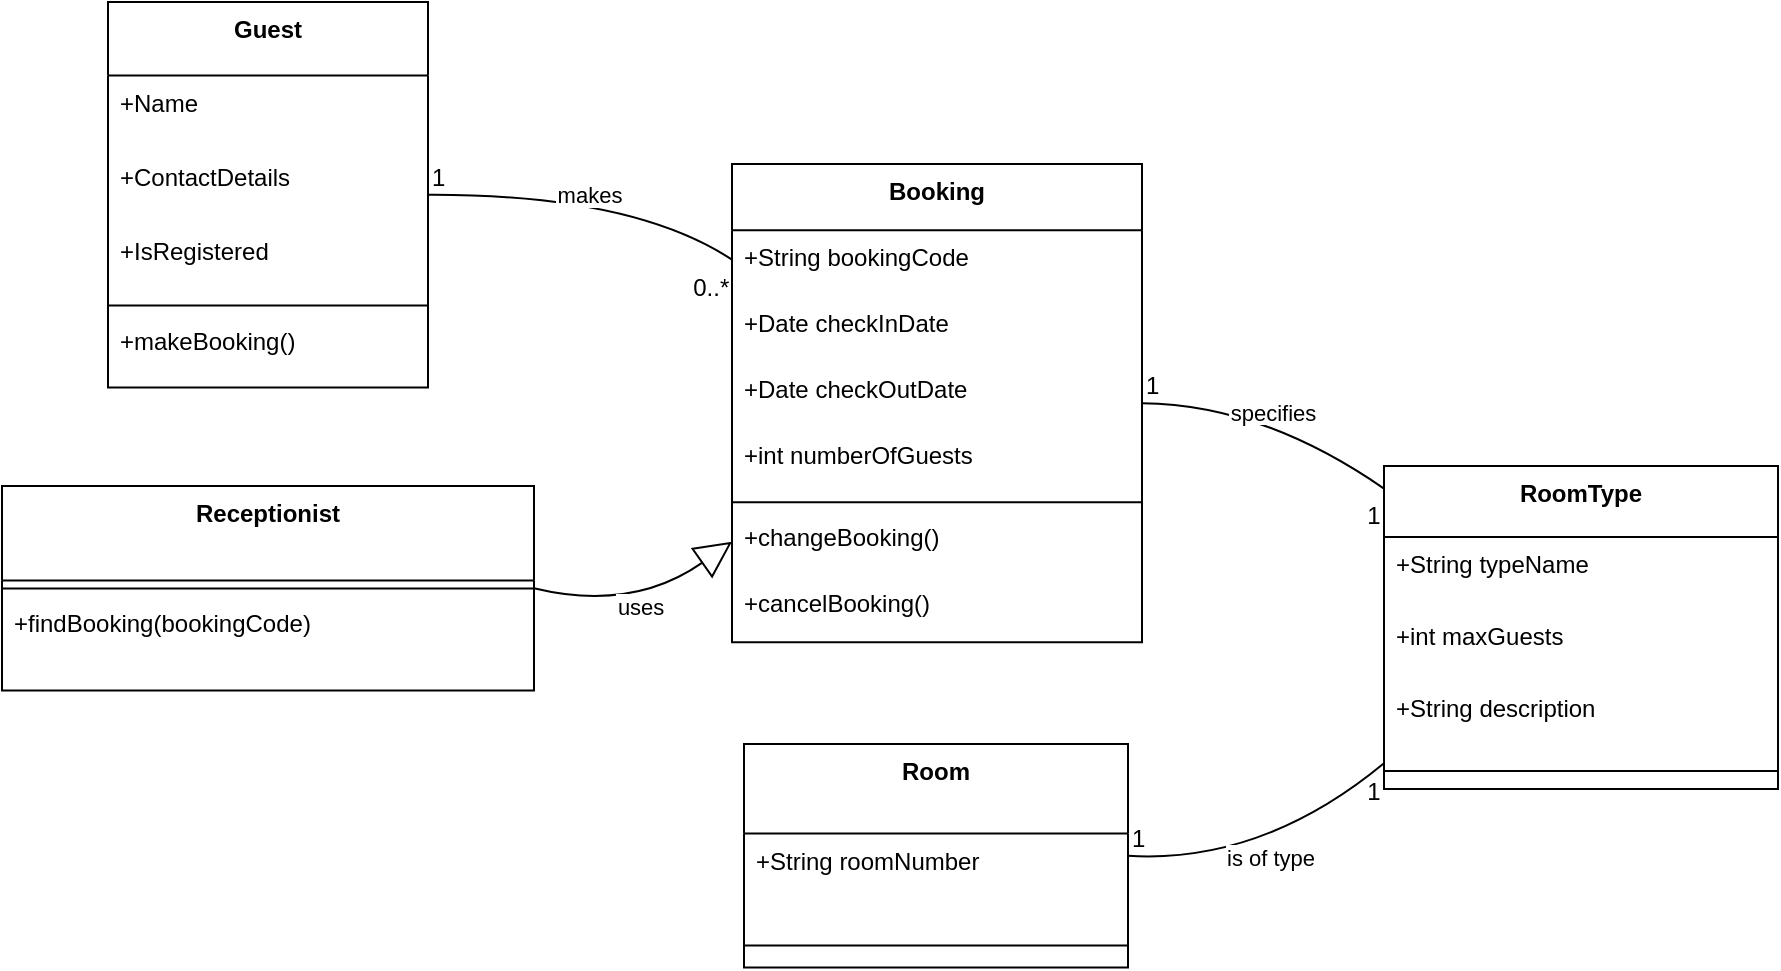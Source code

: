 <mxfile version="27.1.6">
  <diagram name="Sayfa -1" id="bWKx7CIMcWORp9F2Ryty">
    <mxGraphModel dx="1281" dy="596" grid="1" gridSize="10" guides="1" tooltips="1" connect="1" arrows="1" fold="1" page="1" pageScale="1" pageWidth="827" pageHeight="1169" math="0" shadow="0">
      <root>
        <mxCell id="0" />
        <mxCell id="1" parent="0" />
        <mxCell id="vk-0SVEYOAHC3kKjKISw-1" value="Guest" style="swimlane;fontStyle=1;align=center;verticalAlign=top;childLayout=stackLayout;horizontal=1;startSize=36.8;horizontalStack=0;resizeParent=1;resizeParentMax=0;resizeLast=0;collapsible=0;marginBottom=0;" vertex="1" parent="1">
          <mxGeometry x="73" y="20" width="160" height="192.8" as="geometry" />
        </mxCell>
        <mxCell id="vk-0SVEYOAHC3kKjKISw-2" value="+Name" style="text;strokeColor=none;fillColor=none;align=left;verticalAlign=top;spacingLeft=4;spacingRight=4;overflow=hidden;rotatable=0;points=[[0,0.5],[1,0.5]];portConstraint=eastwest;" vertex="1" parent="vk-0SVEYOAHC3kKjKISw-1">
          <mxGeometry y="36.8" width="160" height="37" as="geometry" />
        </mxCell>
        <mxCell id="vk-0SVEYOAHC3kKjKISw-3" value="+ContactDetails" style="text;strokeColor=none;fillColor=none;align=left;verticalAlign=top;spacingLeft=4;spacingRight=4;overflow=hidden;rotatable=0;points=[[0,0.5],[1,0.5]];portConstraint=eastwest;" vertex="1" parent="vk-0SVEYOAHC3kKjKISw-1">
          <mxGeometry y="73.8" width="160" height="37" as="geometry" />
        </mxCell>
        <mxCell id="vk-0SVEYOAHC3kKjKISw-4" value="+IsRegistered" style="text;strokeColor=none;fillColor=none;align=left;verticalAlign=top;spacingLeft=4;spacingRight=4;overflow=hidden;rotatable=0;points=[[0,0.5],[1,0.5]];portConstraint=eastwest;" vertex="1" parent="vk-0SVEYOAHC3kKjKISw-1">
          <mxGeometry y="110.8" width="160" height="37" as="geometry" />
        </mxCell>
        <mxCell id="vk-0SVEYOAHC3kKjKISw-5" style="line;strokeWidth=1;fillColor=none;align=left;verticalAlign=middle;spacingTop=-1;spacingLeft=3;spacingRight=3;rotatable=0;labelPosition=right;points=[];portConstraint=eastwest;strokeColor=inherit;" vertex="1" parent="vk-0SVEYOAHC3kKjKISw-1">
          <mxGeometry y="147.8" width="160" height="8" as="geometry" />
        </mxCell>
        <mxCell id="vk-0SVEYOAHC3kKjKISw-6" value="+makeBooking()" style="text;strokeColor=none;fillColor=none;align=left;verticalAlign=top;spacingLeft=4;spacingRight=4;overflow=hidden;rotatable=0;points=[[0,0.5],[1,0.5]];portConstraint=eastwest;" vertex="1" parent="vk-0SVEYOAHC3kKjKISw-1">
          <mxGeometry y="155.8" width="160" height="37" as="geometry" />
        </mxCell>
        <mxCell id="vk-0SVEYOAHC3kKjKISw-7" value="Booking" style="swimlane;fontStyle=1;align=center;verticalAlign=top;childLayout=stackLayout;horizontal=1;startSize=33.143;horizontalStack=0;resizeParent=1;resizeParentMax=0;resizeLast=0;collapsible=0;marginBottom=0;" vertex="1" parent="1">
          <mxGeometry x="385" y="101" width="205" height="239.143" as="geometry" />
        </mxCell>
        <mxCell id="vk-0SVEYOAHC3kKjKISw-8" value="+String bookingCode" style="text;strokeColor=none;fillColor=none;align=left;verticalAlign=top;spacingLeft=4;spacingRight=4;overflow=hidden;rotatable=0;points=[[0,0.5],[1,0.5]];portConstraint=eastwest;" vertex="1" parent="vk-0SVEYOAHC3kKjKISw-7">
          <mxGeometry y="33.143" width="205" height="33" as="geometry" />
        </mxCell>
        <mxCell id="vk-0SVEYOAHC3kKjKISw-9" value="+Date checkInDate" style="text;strokeColor=none;fillColor=none;align=left;verticalAlign=top;spacingLeft=4;spacingRight=4;overflow=hidden;rotatable=0;points=[[0,0.5],[1,0.5]];portConstraint=eastwest;" vertex="1" parent="vk-0SVEYOAHC3kKjKISw-7">
          <mxGeometry y="66.143" width="205" height="33" as="geometry" />
        </mxCell>
        <mxCell id="vk-0SVEYOAHC3kKjKISw-10" value="+Date checkOutDate" style="text;strokeColor=none;fillColor=none;align=left;verticalAlign=top;spacingLeft=4;spacingRight=4;overflow=hidden;rotatable=0;points=[[0,0.5],[1,0.5]];portConstraint=eastwest;" vertex="1" parent="vk-0SVEYOAHC3kKjKISw-7">
          <mxGeometry y="99.143" width="205" height="33" as="geometry" />
        </mxCell>
        <mxCell id="vk-0SVEYOAHC3kKjKISw-11" value="+int numberOfGuests" style="text;strokeColor=none;fillColor=none;align=left;verticalAlign=top;spacingLeft=4;spacingRight=4;overflow=hidden;rotatable=0;points=[[0,0.5],[1,0.5]];portConstraint=eastwest;" vertex="1" parent="vk-0SVEYOAHC3kKjKISw-7">
          <mxGeometry y="132.143" width="205" height="33" as="geometry" />
        </mxCell>
        <mxCell id="vk-0SVEYOAHC3kKjKISw-12" style="line;strokeWidth=1;fillColor=none;align=left;verticalAlign=middle;spacingTop=-1;spacingLeft=3;spacingRight=3;rotatable=0;labelPosition=right;points=[];portConstraint=eastwest;strokeColor=inherit;" vertex="1" parent="vk-0SVEYOAHC3kKjKISw-7">
          <mxGeometry y="165.143" width="205" height="8" as="geometry" />
        </mxCell>
        <mxCell id="vk-0SVEYOAHC3kKjKISw-13" value="+changeBooking()" style="text;strokeColor=none;fillColor=none;align=left;verticalAlign=top;spacingLeft=4;spacingRight=4;overflow=hidden;rotatable=0;points=[[0,0.5],[1,0.5]];portConstraint=eastwest;" vertex="1" parent="vk-0SVEYOAHC3kKjKISw-7">
          <mxGeometry y="173.143" width="205" height="33" as="geometry" />
        </mxCell>
        <mxCell id="vk-0SVEYOAHC3kKjKISw-14" value="+cancelBooking()" style="text;strokeColor=none;fillColor=none;align=left;verticalAlign=top;spacingLeft=4;spacingRight=4;overflow=hidden;rotatable=0;points=[[0,0.5],[1,0.5]];portConstraint=eastwest;" vertex="1" parent="vk-0SVEYOAHC3kKjKISw-7">
          <mxGeometry y="206.143" width="205" height="33" as="geometry" />
        </mxCell>
        <mxCell id="vk-0SVEYOAHC3kKjKISw-15" value="RoomType" style="swimlane;fontStyle=1;align=center;verticalAlign=top;childLayout=stackLayout;horizontal=1;startSize=35.556;horizontalStack=0;resizeParent=1;resizeParentMax=0;resizeLast=0;collapsible=0;marginBottom=0;" vertex="1" parent="1">
          <mxGeometry x="711" y="252" width="197" height="161.556" as="geometry" />
        </mxCell>
        <mxCell id="vk-0SVEYOAHC3kKjKISw-16" value="+String typeName" style="text;strokeColor=none;fillColor=none;align=left;verticalAlign=top;spacingLeft=4;spacingRight=4;overflow=hidden;rotatable=0;points=[[0,0.5],[1,0.5]];portConstraint=eastwest;" vertex="1" parent="vk-0SVEYOAHC3kKjKISw-15">
          <mxGeometry y="35.556" width="197" height="36" as="geometry" />
        </mxCell>
        <mxCell id="vk-0SVEYOAHC3kKjKISw-17" value="+int maxGuests" style="text;strokeColor=none;fillColor=none;align=left;verticalAlign=top;spacingLeft=4;spacingRight=4;overflow=hidden;rotatable=0;points=[[0,0.5],[1,0.5]];portConstraint=eastwest;" vertex="1" parent="vk-0SVEYOAHC3kKjKISw-15">
          <mxGeometry y="71.556" width="197" height="36" as="geometry" />
        </mxCell>
        <mxCell id="vk-0SVEYOAHC3kKjKISw-18" value="+String description" style="text;strokeColor=none;fillColor=none;align=left;verticalAlign=top;spacingLeft=4;spacingRight=4;overflow=hidden;rotatable=0;points=[[0,0.5],[1,0.5]];portConstraint=eastwest;" vertex="1" parent="vk-0SVEYOAHC3kKjKISw-15">
          <mxGeometry y="107.556" width="197" height="36" as="geometry" />
        </mxCell>
        <mxCell id="vk-0SVEYOAHC3kKjKISw-19" style="line;strokeWidth=1;fillColor=none;align=left;verticalAlign=middle;spacingTop=-1;spacingLeft=3;spacingRight=3;rotatable=0;labelPosition=right;points=[];portConstraint=eastwest;strokeColor=inherit;" vertex="1" parent="vk-0SVEYOAHC3kKjKISw-15">
          <mxGeometry y="143.556" width="197" height="18" as="geometry" />
        </mxCell>
        <mxCell id="vk-0SVEYOAHC3kKjKISw-20" value="Room" style="swimlane;fontStyle=1;align=center;verticalAlign=top;childLayout=stackLayout;horizontal=1;startSize=44.8;horizontalStack=0;resizeParent=1;resizeParentMax=0;resizeLast=0;collapsible=0;marginBottom=0;" vertex="1" parent="1">
          <mxGeometry x="391" y="391" width="192" height="111.8" as="geometry" />
        </mxCell>
        <mxCell id="vk-0SVEYOAHC3kKjKISw-21" value="+String roomNumber" style="text;strokeColor=none;fillColor=none;align=left;verticalAlign=top;spacingLeft=4;spacingRight=4;overflow=hidden;rotatable=0;points=[[0,0.5],[1,0.5]];portConstraint=eastwest;" vertex="1" parent="vk-0SVEYOAHC3kKjKISw-20">
          <mxGeometry y="44.8" width="192" height="45" as="geometry" />
        </mxCell>
        <mxCell id="vk-0SVEYOAHC3kKjKISw-22" style="line;strokeWidth=1;fillColor=none;align=left;verticalAlign=middle;spacingTop=-1;spacingLeft=3;spacingRight=3;rotatable=0;labelPosition=right;points=[];portConstraint=eastwest;strokeColor=inherit;" vertex="1" parent="vk-0SVEYOAHC3kKjKISw-20">
          <mxGeometry y="89.8" width="192" height="22" as="geometry" />
        </mxCell>
        <mxCell id="vk-0SVEYOAHC3kKjKISw-23" value="Receptionist" style="swimlane;fontStyle=1;align=center;verticalAlign=top;childLayout=stackLayout;horizontal=1;startSize=47.2;horizontalStack=0;resizeParent=1;resizeParentMax=0;resizeLast=0;collapsible=0;marginBottom=0;" vertex="1" parent="1">
          <mxGeometry x="20" y="262" width="266" height="102.2" as="geometry" />
        </mxCell>
        <mxCell id="vk-0SVEYOAHC3kKjKISw-24" style="line;strokeWidth=1;fillColor=none;align=left;verticalAlign=middle;spacingTop=-1;spacingLeft=3;spacingRight=3;rotatable=0;labelPosition=right;points=[];portConstraint=eastwest;strokeColor=inherit;" vertex="1" parent="vk-0SVEYOAHC3kKjKISw-23">
          <mxGeometry y="47.2" width="266" height="8" as="geometry" />
        </mxCell>
        <mxCell id="vk-0SVEYOAHC3kKjKISw-25" value="+findBooking(bookingCode)" style="text;strokeColor=none;fillColor=none;align=left;verticalAlign=top;spacingLeft=4;spacingRight=4;overflow=hidden;rotatable=0;points=[[0,0.5],[1,0.5]];portConstraint=eastwest;" vertex="1" parent="vk-0SVEYOAHC3kKjKISw-23">
          <mxGeometry y="55.2" width="266" height="47" as="geometry" />
        </mxCell>
        <mxCell id="vk-0SVEYOAHC3kKjKISw-26" value="makes" style="curved=1;startArrow=none;endArrow=none;exitX=1;exitY=0.5;entryX=0;entryY=0.2;rounded=0;" edge="1" parent="1" source="vk-0SVEYOAHC3kKjKISw-1" target="vk-0SVEYOAHC3kKjKISw-7">
          <mxGeometry relative="1" as="geometry">
            <Array as="points">
              <mxPoint x="335" y="116" />
            </Array>
          </mxGeometry>
        </mxCell>
        <mxCell id="vk-0SVEYOAHC3kKjKISw-27" value="1" style="edgeLabel;resizable=0;labelBackgroundColor=none;fontSize=12;align=left;verticalAlign=bottom;" vertex="1" parent="vk-0SVEYOAHC3kKjKISw-26">
          <mxGeometry x="-1" relative="1" as="geometry" />
        </mxCell>
        <mxCell id="vk-0SVEYOAHC3kKjKISw-28" value="0..*" style="edgeLabel;resizable=0;labelBackgroundColor=none;fontSize=12;align=right;verticalAlign=top;" vertex="1" parent="vk-0SVEYOAHC3kKjKISw-26">
          <mxGeometry x="1" relative="1" as="geometry" />
        </mxCell>
        <mxCell id="vk-0SVEYOAHC3kKjKISw-29" value="specifies" style="curved=1;startArrow=none;endArrow=none;exitX=1;exitY=0.5;entryX=0;entryY=0.07;rounded=0;" edge="1" parent="1" source="vk-0SVEYOAHC3kKjKISw-7" target="vk-0SVEYOAHC3kKjKISw-15">
          <mxGeometry relative="1" as="geometry">
            <Array as="points">
              <mxPoint x="650" y="221" />
            </Array>
          </mxGeometry>
        </mxCell>
        <mxCell id="vk-0SVEYOAHC3kKjKISw-30" value="1" style="edgeLabel;resizable=0;labelBackgroundColor=none;fontSize=12;align=left;verticalAlign=bottom;" vertex="1" parent="vk-0SVEYOAHC3kKjKISw-29">
          <mxGeometry x="-1" relative="1" as="geometry" />
        </mxCell>
        <mxCell id="vk-0SVEYOAHC3kKjKISw-31" value="1" style="edgeLabel;resizable=0;labelBackgroundColor=none;fontSize=12;align=right;verticalAlign=top;" vertex="1" parent="vk-0SVEYOAHC3kKjKISw-29">
          <mxGeometry x="1" relative="1" as="geometry" />
        </mxCell>
        <mxCell id="vk-0SVEYOAHC3kKjKISw-32" value="is of type" style="curved=1;startArrow=none;endArrow=none;exitX=1;exitY=0.5;entryX=0;entryY=0.92;rounded=0;" edge="1" parent="1" source="vk-0SVEYOAHC3kKjKISw-20" target="vk-0SVEYOAHC3kKjKISw-15">
          <mxGeometry relative="1" as="geometry">
            <Array as="points">
              <mxPoint x="650" y="451" />
            </Array>
          </mxGeometry>
        </mxCell>
        <mxCell id="vk-0SVEYOAHC3kKjKISw-33" value="1" style="edgeLabel;resizable=0;labelBackgroundColor=none;fontSize=12;align=left;verticalAlign=bottom;" vertex="1" parent="vk-0SVEYOAHC3kKjKISw-32">
          <mxGeometry x="-1" relative="1" as="geometry" />
        </mxCell>
        <mxCell id="vk-0SVEYOAHC3kKjKISw-34" value="1" style="edgeLabel;resizable=0;labelBackgroundColor=none;fontSize=12;align=right;verticalAlign=top;" vertex="1" parent="vk-0SVEYOAHC3kKjKISw-32">
          <mxGeometry x="1" relative="1" as="geometry" />
        </mxCell>
        <mxCell id="vk-0SVEYOAHC3kKjKISw-35" value="uses" style="curved=1;startArrow=none;endArrow=block;endSize=16;endFill=0;exitX=1;exitY=0.5;entryX=0;entryY=0.79;rounded=0;" edge="1" parent="1" source="vk-0SVEYOAHC3kKjKISw-23" target="vk-0SVEYOAHC3kKjKISw-7">
          <mxGeometry relative="1" as="geometry">
            <Array as="points">
              <mxPoint x="335" y="325" />
            </Array>
          </mxGeometry>
        </mxCell>
      </root>
    </mxGraphModel>
  </diagram>
</mxfile>
